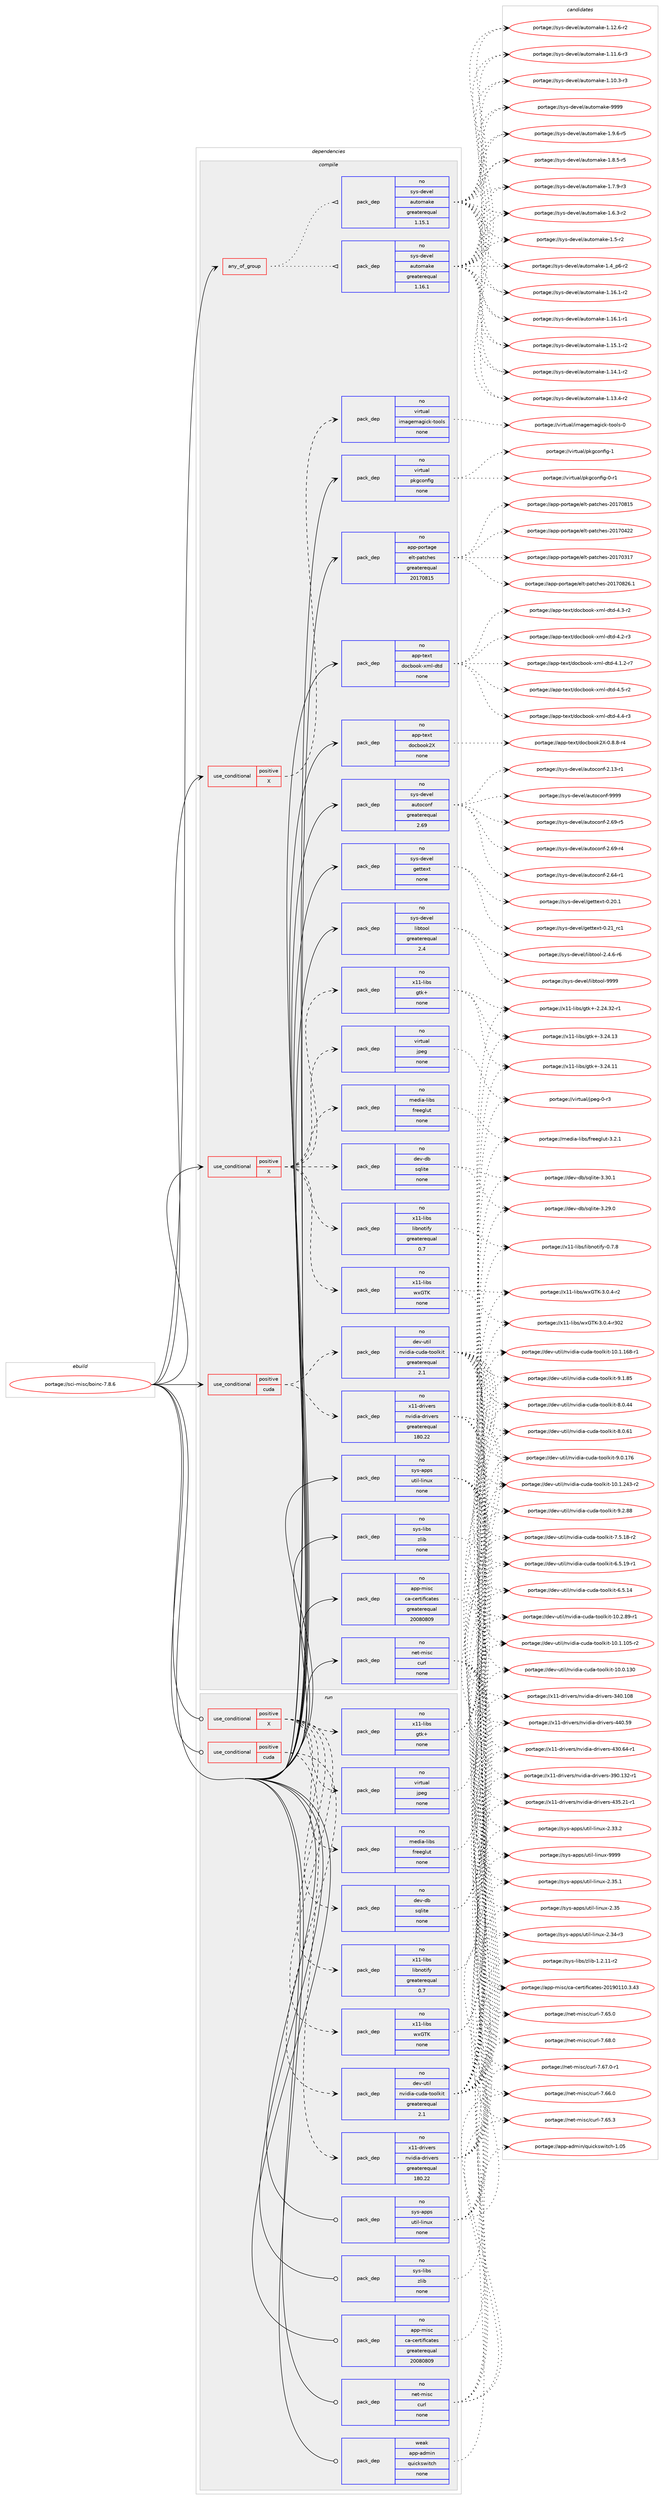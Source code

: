 digraph prolog {

# *************
# Graph options
# *************

newrank=true;
concentrate=true;
compound=true;
graph [rankdir=LR,fontname=Helvetica,fontsize=10,ranksep=1.5];#, ranksep=2.5, nodesep=0.2];
edge  [arrowhead=vee];
node  [fontname=Helvetica,fontsize=10];

# **********
# The ebuild
# **********

subgraph cluster_leftcol {
color=gray;
rank=same;
label=<<i>ebuild</i>>;
id [label="portage://sci-misc/boinc-7.8.6", color=red, width=4, href="../sci-misc/boinc-7.8.6.svg"];
}

# ****************
# The dependencies
# ****************

subgraph cluster_midcol {
color=gray;
label=<<i>dependencies</i>>;
subgraph cluster_compile {
fillcolor="#eeeeee";
style=filled;
label=<<i>compile</i>>;
subgraph any1356 {
dependency84215 [label=<<TABLE BORDER="0" CELLBORDER="1" CELLSPACING="0" CELLPADDING="4"><TR><TD CELLPADDING="10">any_of_group</TD></TR></TABLE>>, shape=none, color=red];subgraph pack66216 {
dependency84216 [label=<<TABLE BORDER="0" CELLBORDER="1" CELLSPACING="0" CELLPADDING="4" WIDTH="220"><TR><TD ROWSPAN="6" CELLPADDING="30">pack_dep</TD></TR><TR><TD WIDTH="110">no</TD></TR><TR><TD>sys-devel</TD></TR><TR><TD>automake</TD></TR><TR><TD>greaterequal</TD></TR><TR><TD>1.16.1</TD></TR></TABLE>>, shape=none, color=blue];
}
dependency84215:e -> dependency84216:w [weight=20,style="dotted",arrowhead="oinv"];
subgraph pack66217 {
dependency84217 [label=<<TABLE BORDER="0" CELLBORDER="1" CELLSPACING="0" CELLPADDING="4" WIDTH="220"><TR><TD ROWSPAN="6" CELLPADDING="30">pack_dep</TD></TR><TR><TD WIDTH="110">no</TD></TR><TR><TD>sys-devel</TD></TR><TR><TD>automake</TD></TR><TR><TD>greaterequal</TD></TR><TR><TD>1.15.1</TD></TR></TABLE>>, shape=none, color=blue];
}
dependency84215:e -> dependency84217:w [weight=20,style="dotted",arrowhead="oinv"];
}
id:e -> dependency84215:w [weight=20,style="solid",arrowhead="vee"];
subgraph cond16559 {
dependency84218 [label=<<TABLE BORDER="0" CELLBORDER="1" CELLSPACING="0" CELLPADDING="4"><TR><TD ROWSPAN="3" CELLPADDING="10">use_conditional</TD></TR><TR><TD>positive</TD></TR><TR><TD>X</TD></TR></TABLE>>, shape=none, color=red];
subgraph pack66218 {
dependency84219 [label=<<TABLE BORDER="0" CELLBORDER="1" CELLSPACING="0" CELLPADDING="4" WIDTH="220"><TR><TD ROWSPAN="6" CELLPADDING="30">pack_dep</TD></TR><TR><TD WIDTH="110">no</TD></TR><TR><TD>virtual</TD></TR><TR><TD>imagemagick-tools</TD></TR><TR><TD>none</TD></TR><TR><TD></TD></TR></TABLE>>, shape=none, color=blue];
}
dependency84218:e -> dependency84219:w [weight=20,style="dashed",arrowhead="vee"];
}
id:e -> dependency84218:w [weight=20,style="solid",arrowhead="vee"];
subgraph cond16560 {
dependency84220 [label=<<TABLE BORDER="0" CELLBORDER="1" CELLSPACING="0" CELLPADDING="4"><TR><TD ROWSPAN="3" CELLPADDING="10">use_conditional</TD></TR><TR><TD>positive</TD></TR><TR><TD>X</TD></TR></TABLE>>, shape=none, color=red];
subgraph pack66219 {
dependency84221 [label=<<TABLE BORDER="0" CELLBORDER="1" CELLSPACING="0" CELLPADDING="4" WIDTH="220"><TR><TD ROWSPAN="6" CELLPADDING="30">pack_dep</TD></TR><TR><TD WIDTH="110">no</TD></TR><TR><TD>x11-libs</TD></TR><TR><TD>libnotify</TD></TR><TR><TD>greaterequal</TD></TR><TR><TD>0.7</TD></TR></TABLE>>, shape=none, color=blue];
}
dependency84220:e -> dependency84221:w [weight=20,style="dashed",arrowhead="vee"];
subgraph pack66220 {
dependency84222 [label=<<TABLE BORDER="0" CELLBORDER="1" CELLSPACING="0" CELLPADDING="4" WIDTH="220"><TR><TD ROWSPAN="6" CELLPADDING="30">pack_dep</TD></TR><TR><TD WIDTH="110">no</TD></TR><TR><TD>dev-db</TD></TR><TR><TD>sqlite</TD></TR><TR><TD>none</TD></TR><TR><TD></TD></TR></TABLE>>, shape=none, color=blue];
}
dependency84220:e -> dependency84222:w [weight=20,style="dashed",arrowhead="vee"];
subgraph pack66221 {
dependency84223 [label=<<TABLE BORDER="0" CELLBORDER="1" CELLSPACING="0" CELLPADDING="4" WIDTH="220"><TR><TD ROWSPAN="6" CELLPADDING="30">pack_dep</TD></TR><TR><TD WIDTH="110">no</TD></TR><TR><TD>media-libs</TD></TR><TR><TD>freeglut</TD></TR><TR><TD>none</TD></TR><TR><TD></TD></TR></TABLE>>, shape=none, color=blue];
}
dependency84220:e -> dependency84223:w [weight=20,style="dashed",arrowhead="vee"];
subgraph pack66222 {
dependency84224 [label=<<TABLE BORDER="0" CELLBORDER="1" CELLSPACING="0" CELLPADDING="4" WIDTH="220"><TR><TD ROWSPAN="6" CELLPADDING="30">pack_dep</TD></TR><TR><TD WIDTH="110">no</TD></TR><TR><TD>virtual</TD></TR><TR><TD>jpeg</TD></TR><TR><TD>none</TD></TR><TR><TD></TD></TR></TABLE>>, shape=none, color=blue];
}
dependency84220:e -> dependency84224:w [weight=20,style="dashed",arrowhead="vee"];
subgraph pack66223 {
dependency84225 [label=<<TABLE BORDER="0" CELLBORDER="1" CELLSPACING="0" CELLPADDING="4" WIDTH="220"><TR><TD ROWSPAN="6" CELLPADDING="30">pack_dep</TD></TR><TR><TD WIDTH="110">no</TD></TR><TR><TD>x11-libs</TD></TR><TR><TD>gtk+</TD></TR><TR><TD>none</TD></TR><TR><TD></TD></TR></TABLE>>, shape=none, color=blue];
}
dependency84220:e -> dependency84225:w [weight=20,style="dashed",arrowhead="vee"];
subgraph pack66224 {
dependency84226 [label=<<TABLE BORDER="0" CELLBORDER="1" CELLSPACING="0" CELLPADDING="4" WIDTH="220"><TR><TD ROWSPAN="6" CELLPADDING="30">pack_dep</TD></TR><TR><TD WIDTH="110">no</TD></TR><TR><TD>x11-libs</TD></TR><TR><TD>wxGTK</TD></TR><TR><TD>none</TD></TR><TR><TD></TD></TR></TABLE>>, shape=none, color=blue];
}
dependency84220:e -> dependency84226:w [weight=20,style="dashed",arrowhead="vee"];
}
id:e -> dependency84220:w [weight=20,style="solid",arrowhead="vee"];
subgraph cond16561 {
dependency84227 [label=<<TABLE BORDER="0" CELLBORDER="1" CELLSPACING="0" CELLPADDING="4"><TR><TD ROWSPAN="3" CELLPADDING="10">use_conditional</TD></TR><TR><TD>positive</TD></TR><TR><TD>cuda</TD></TR></TABLE>>, shape=none, color=red];
subgraph pack66225 {
dependency84228 [label=<<TABLE BORDER="0" CELLBORDER="1" CELLSPACING="0" CELLPADDING="4" WIDTH="220"><TR><TD ROWSPAN="6" CELLPADDING="30">pack_dep</TD></TR><TR><TD WIDTH="110">no</TD></TR><TR><TD>dev-util</TD></TR><TR><TD>nvidia-cuda-toolkit</TD></TR><TR><TD>greaterequal</TD></TR><TR><TD>2.1</TD></TR></TABLE>>, shape=none, color=blue];
}
dependency84227:e -> dependency84228:w [weight=20,style="dashed",arrowhead="vee"];
subgraph pack66226 {
dependency84229 [label=<<TABLE BORDER="0" CELLBORDER="1" CELLSPACING="0" CELLPADDING="4" WIDTH="220"><TR><TD ROWSPAN="6" CELLPADDING="30">pack_dep</TD></TR><TR><TD WIDTH="110">no</TD></TR><TR><TD>x11-drivers</TD></TR><TR><TD>nvidia-drivers</TD></TR><TR><TD>greaterequal</TD></TR><TR><TD>180.22</TD></TR></TABLE>>, shape=none, color=blue];
}
dependency84227:e -> dependency84229:w [weight=20,style="dashed",arrowhead="vee"];
}
id:e -> dependency84227:w [weight=20,style="solid",arrowhead="vee"];
subgraph pack66227 {
dependency84230 [label=<<TABLE BORDER="0" CELLBORDER="1" CELLSPACING="0" CELLPADDING="4" WIDTH="220"><TR><TD ROWSPAN="6" CELLPADDING="30">pack_dep</TD></TR><TR><TD WIDTH="110">no</TD></TR><TR><TD>app-misc</TD></TR><TR><TD>ca-certificates</TD></TR><TR><TD>greaterequal</TD></TR><TR><TD>20080809</TD></TR></TABLE>>, shape=none, color=blue];
}
id:e -> dependency84230:w [weight=20,style="solid",arrowhead="vee"];
subgraph pack66228 {
dependency84231 [label=<<TABLE BORDER="0" CELLBORDER="1" CELLSPACING="0" CELLPADDING="4" WIDTH="220"><TR><TD ROWSPAN="6" CELLPADDING="30">pack_dep</TD></TR><TR><TD WIDTH="110">no</TD></TR><TR><TD>app-portage</TD></TR><TR><TD>elt-patches</TD></TR><TR><TD>greaterequal</TD></TR><TR><TD>20170815</TD></TR></TABLE>>, shape=none, color=blue];
}
id:e -> dependency84231:w [weight=20,style="solid",arrowhead="vee"];
subgraph pack66229 {
dependency84232 [label=<<TABLE BORDER="0" CELLBORDER="1" CELLSPACING="0" CELLPADDING="4" WIDTH="220"><TR><TD ROWSPAN="6" CELLPADDING="30">pack_dep</TD></TR><TR><TD WIDTH="110">no</TD></TR><TR><TD>app-text</TD></TR><TR><TD>docbook-xml-dtd</TD></TR><TR><TD>none</TD></TR><TR><TD></TD></TR></TABLE>>, shape=none, color=blue];
}
id:e -> dependency84232:w [weight=20,style="solid",arrowhead="vee"];
subgraph pack66230 {
dependency84233 [label=<<TABLE BORDER="0" CELLBORDER="1" CELLSPACING="0" CELLPADDING="4" WIDTH="220"><TR><TD ROWSPAN="6" CELLPADDING="30">pack_dep</TD></TR><TR><TD WIDTH="110">no</TD></TR><TR><TD>app-text</TD></TR><TR><TD>docbook2X</TD></TR><TR><TD>none</TD></TR><TR><TD></TD></TR></TABLE>>, shape=none, color=blue];
}
id:e -> dependency84233:w [weight=20,style="solid",arrowhead="vee"];
subgraph pack66231 {
dependency84234 [label=<<TABLE BORDER="0" CELLBORDER="1" CELLSPACING="0" CELLPADDING="4" WIDTH="220"><TR><TD ROWSPAN="6" CELLPADDING="30">pack_dep</TD></TR><TR><TD WIDTH="110">no</TD></TR><TR><TD>net-misc</TD></TR><TR><TD>curl</TD></TR><TR><TD>none</TD></TR><TR><TD></TD></TR></TABLE>>, shape=none, color=blue];
}
id:e -> dependency84234:w [weight=20,style="solid",arrowhead="vee"];
subgraph pack66232 {
dependency84235 [label=<<TABLE BORDER="0" CELLBORDER="1" CELLSPACING="0" CELLPADDING="4" WIDTH="220"><TR><TD ROWSPAN="6" CELLPADDING="30">pack_dep</TD></TR><TR><TD WIDTH="110">no</TD></TR><TR><TD>sys-apps</TD></TR><TR><TD>util-linux</TD></TR><TR><TD>none</TD></TR><TR><TD></TD></TR></TABLE>>, shape=none, color=blue];
}
id:e -> dependency84235:w [weight=20,style="solid",arrowhead="vee"];
subgraph pack66233 {
dependency84236 [label=<<TABLE BORDER="0" CELLBORDER="1" CELLSPACING="0" CELLPADDING="4" WIDTH="220"><TR><TD ROWSPAN="6" CELLPADDING="30">pack_dep</TD></TR><TR><TD WIDTH="110">no</TD></TR><TR><TD>sys-devel</TD></TR><TR><TD>autoconf</TD></TR><TR><TD>greaterequal</TD></TR><TR><TD>2.69</TD></TR></TABLE>>, shape=none, color=blue];
}
id:e -> dependency84236:w [weight=20,style="solid",arrowhead="vee"];
subgraph pack66234 {
dependency84237 [label=<<TABLE BORDER="0" CELLBORDER="1" CELLSPACING="0" CELLPADDING="4" WIDTH="220"><TR><TD ROWSPAN="6" CELLPADDING="30">pack_dep</TD></TR><TR><TD WIDTH="110">no</TD></TR><TR><TD>sys-devel</TD></TR><TR><TD>gettext</TD></TR><TR><TD>none</TD></TR><TR><TD></TD></TR></TABLE>>, shape=none, color=blue];
}
id:e -> dependency84237:w [weight=20,style="solid",arrowhead="vee"];
subgraph pack66235 {
dependency84238 [label=<<TABLE BORDER="0" CELLBORDER="1" CELLSPACING="0" CELLPADDING="4" WIDTH="220"><TR><TD ROWSPAN="6" CELLPADDING="30">pack_dep</TD></TR><TR><TD WIDTH="110">no</TD></TR><TR><TD>sys-devel</TD></TR><TR><TD>libtool</TD></TR><TR><TD>greaterequal</TD></TR><TR><TD>2.4</TD></TR></TABLE>>, shape=none, color=blue];
}
id:e -> dependency84238:w [weight=20,style="solid",arrowhead="vee"];
subgraph pack66236 {
dependency84239 [label=<<TABLE BORDER="0" CELLBORDER="1" CELLSPACING="0" CELLPADDING="4" WIDTH="220"><TR><TD ROWSPAN="6" CELLPADDING="30">pack_dep</TD></TR><TR><TD WIDTH="110">no</TD></TR><TR><TD>sys-libs</TD></TR><TR><TD>zlib</TD></TR><TR><TD>none</TD></TR><TR><TD></TD></TR></TABLE>>, shape=none, color=blue];
}
id:e -> dependency84239:w [weight=20,style="solid",arrowhead="vee"];
subgraph pack66237 {
dependency84240 [label=<<TABLE BORDER="0" CELLBORDER="1" CELLSPACING="0" CELLPADDING="4" WIDTH="220"><TR><TD ROWSPAN="6" CELLPADDING="30">pack_dep</TD></TR><TR><TD WIDTH="110">no</TD></TR><TR><TD>virtual</TD></TR><TR><TD>pkgconfig</TD></TR><TR><TD>none</TD></TR><TR><TD></TD></TR></TABLE>>, shape=none, color=blue];
}
id:e -> dependency84240:w [weight=20,style="solid",arrowhead="vee"];
}
subgraph cluster_compileandrun {
fillcolor="#eeeeee";
style=filled;
label=<<i>compile and run</i>>;
}
subgraph cluster_run {
fillcolor="#eeeeee";
style=filled;
label=<<i>run</i>>;
subgraph cond16562 {
dependency84241 [label=<<TABLE BORDER="0" CELLBORDER="1" CELLSPACING="0" CELLPADDING="4"><TR><TD ROWSPAN="3" CELLPADDING="10">use_conditional</TD></TR><TR><TD>positive</TD></TR><TR><TD>X</TD></TR></TABLE>>, shape=none, color=red];
subgraph pack66238 {
dependency84242 [label=<<TABLE BORDER="0" CELLBORDER="1" CELLSPACING="0" CELLPADDING="4" WIDTH="220"><TR><TD ROWSPAN="6" CELLPADDING="30">pack_dep</TD></TR><TR><TD WIDTH="110">no</TD></TR><TR><TD>x11-libs</TD></TR><TR><TD>libnotify</TD></TR><TR><TD>greaterequal</TD></TR><TR><TD>0.7</TD></TR></TABLE>>, shape=none, color=blue];
}
dependency84241:e -> dependency84242:w [weight=20,style="dashed",arrowhead="vee"];
subgraph pack66239 {
dependency84243 [label=<<TABLE BORDER="0" CELLBORDER="1" CELLSPACING="0" CELLPADDING="4" WIDTH="220"><TR><TD ROWSPAN="6" CELLPADDING="30">pack_dep</TD></TR><TR><TD WIDTH="110">no</TD></TR><TR><TD>dev-db</TD></TR><TR><TD>sqlite</TD></TR><TR><TD>none</TD></TR><TR><TD></TD></TR></TABLE>>, shape=none, color=blue];
}
dependency84241:e -> dependency84243:w [weight=20,style="dashed",arrowhead="vee"];
subgraph pack66240 {
dependency84244 [label=<<TABLE BORDER="0" CELLBORDER="1" CELLSPACING="0" CELLPADDING="4" WIDTH="220"><TR><TD ROWSPAN="6" CELLPADDING="30">pack_dep</TD></TR><TR><TD WIDTH="110">no</TD></TR><TR><TD>media-libs</TD></TR><TR><TD>freeglut</TD></TR><TR><TD>none</TD></TR><TR><TD></TD></TR></TABLE>>, shape=none, color=blue];
}
dependency84241:e -> dependency84244:w [weight=20,style="dashed",arrowhead="vee"];
subgraph pack66241 {
dependency84245 [label=<<TABLE BORDER="0" CELLBORDER="1" CELLSPACING="0" CELLPADDING="4" WIDTH="220"><TR><TD ROWSPAN="6" CELLPADDING="30">pack_dep</TD></TR><TR><TD WIDTH="110">no</TD></TR><TR><TD>virtual</TD></TR><TR><TD>jpeg</TD></TR><TR><TD>none</TD></TR><TR><TD></TD></TR></TABLE>>, shape=none, color=blue];
}
dependency84241:e -> dependency84245:w [weight=20,style="dashed",arrowhead="vee"];
subgraph pack66242 {
dependency84246 [label=<<TABLE BORDER="0" CELLBORDER="1" CELLSPACING="0" CELLPADDING="4" WIDTH="220"><TR><TD ROWSPAN="6" CELLPADDING="30">pack_dep</TD></TR><TR><TD WIDTH="110">no</TD></TR><TR><TD>x11-libs</TD></TR><TR><TD>gtk+</TD></TR><TR><TD>none</TD></TR><TR><TD></TD></TR></TABLE>>, shape=none, color=blue];
}
dependency84241:e -> dependency84246:w [weight=20,style="dashed",arrowhead="vee"];
subgraph pack66243 {
dependency84247 [label=<<TABLE BORDER="0" CELLBORDER="1" CELLSPACING="0" CELLPADDING="4" WIDTH="220"><TR><TD ROWSPAN="6" CELLPADDING="30">pack_dep</TD></TR><TR><TD WIDTH="110">no</TD></TR><TR><TD>x11-libs</TD></TR><TR><TD>wxGTK</TD></TR><TR><TD>none</TD></TR><TR><TD></TD></TR></TABLE>>, shape=none, color=blue];
}
dependency84241:e -> dependency84247:w [weight=20,style="dashed",arrowhead="vee"];
}
id:e -> dependency84241:w [weight=20,style="solid",arrowhead="odot"];
subgraph cond16563 {
dependency84248 [label=<<TABLE BORDER="0" CELLBORDER="1" CELLSPACING="0" CELLPADDING="4"><TR><TD ROWSPAN="3" CELLPADDING="10">use_conditional</TD></TR><TR><TD>positive</TD></TR><TR><TD>cuda</TD></TR></TABLE>>, shape=none, color=red];
subgraph pack66244 {
dependency84249 [label=<<TABLE BORDER="0" CELLBORDER="1" CELLSPACING="0" CELLPADDING="4" WIDTH="220"><TR><TD ROWSPAN="6" CELLPADDING="30">pack_dep</TD></TR><TR><TD WIDTH="110">no</TD></TR><TR><TD>dev-util</TD></TR><TR><TD>nvidia-cuda-toolkit</TD></TR><TR><TD>greaterequal</TD></TR><TR><TD>2.1</TD></TR></TABLE>>, shape=none, color=blue];
}
dependency84248:e -> dependency84249:w [weight=20,style="dashed",arrowhead="vee"];
subgraph pack66245 {
dependency84250 [label=<<TABLE BORDER="0" CELLBORDER="1" CELLSPACING="0" CELLPADDING="4" WIDTH="220"><TR><TD ROWSPAN="6" CELLPADDING="30">pack_dep</TD></TR><TR><TD WIDTH="110">no</TD></TR><TR><TD>x11-drivers</TD></TR><TR><TD>nvidia-drivers</TD></TR><TR><TD>greaterequal</TD></TR><TR><TD>180.22</TD></TR></TABLE>>, shape=none, color=blue];
}
dependency84248:e -> dependency84250:w [weight=20,style="dashed",arrowhead="vee"];
}
id:e -> dependency84248:w [weight=20,style="solid",arrowhead="odot"];
subgraph pack66246 {
dependency84251 [label=<<TABLE BORDER="0" CELLBORDER="1" CELLSPACING="0" CELLPADDING="4" WIDTH="220"><TR><TD ROWSPAN="6" CELLPADDING="30">pack_dep</TD></TR><TR><TD WIDTH="110">no</TD></TR><TR><TD>app-misc</TD></TR><TR><TD>ca-certificates</TD></TR><TR><TD>greaterequal</TD></TR><TR><TD>20080809</TD></TR></TABLE>>, shape=none, color=blue];
}
id:e -> dependency84251:w [weight=20,style="solid",arrowhead="odot"];
subgraph pack66247 {
dependency84252 [label=<<TABLE BORDER="0" CELLBORDER="1" CELLSPACING="0" CELLPADDING="4" WIDTH="220"><TR><TD ROWSPAN="6" CELLPADDING="30">pack_dep</TD></TR><TR><TD WIDTH="110">no</TD></TR><TR><TD>net-misc</TD></TR><TR><TD>curl</TD></TR><TR><TD>none</TD></TR><TR><TD></TD></TR></TABLE>>, shape=none, color=blue];
}
id:e -> dependency84252:w [weight=20,style="solid",arrowhead="odot"];
subgraph pack66248 {
dependency84253 [label=<<TABLE BORDER="0" CELLBORDER="1" CELLSPACING="0" CELLPADDING="4" WIDTH="220"><TR><TD ROWSPAN="6" CELLPADDING="30">pack_dep</TD></TR><TR><TD WIDTH="110">no</TD></TR><TR><TD>sys-apps</TD></TR><TR><TD>util-linux</TD></TR><TR><TD>none</TD></TR><TR><TD></TD></TR></TABLE>>, shape=none, color=blue];
}
id:e -> dependency84253:w [weight=20,style="solid",arrowhead="odot"];
subgraph pack66249 {
dependency84254 [label=<<TABLE BORDER="0" CELLBORDER="1" CELLSPACING="0" CELLPADDING="4" WIDTH="220"><TR><TD ROWSPAN="6" CELLPADDING="30">pack_dep</TD></TR><TR><TD WIDTH="110">no</TD></TR><TR><TD>sys-libs</TD></TR><TR><TD>zlib</TD></TR><TR><TD>none</TD></TR><TR><TD></TD></TR></TABLE>>, shape=none, color=blue];
}
id:e -> dependency84254:w [weight=20,style="solid",arrowhead="odot"];
subgraph pack66250 {
dependency84255 [label=<<TABLE BORDER="0" CELLBORDER="1" CELLSPACING="0" CELLPADDING="4" WIDTH="220"><TR><TD ROWSPAN="6" CELLPADDING="30">pack_dep</TD></TR><TR><TD WIDTH="110">weak</TD></TR><TR><TD>app-admin</TD></TR><TR><TD>quickswitch</TD></TR><TR><TD>none</TD></TR><TR><TD></TD></TR></TABLE>>, shape=none, color=blue];
}
id:e -> dependency84255:w [weight=20,style="solid",arrowhead="odot"];
}
}

# **************
# The candidates
# **************

subgraph cluster_choices {
rank=same;
color=gray;
label=<<i>candidates</i>>;

subgraph choice66216 {
color=black;
nodesep=1;
choice115121115451001011181011084797117116111109971071014557575757 [label="portage://sys-devel/automake-9999", color=red, width=4,href="../sys-devel/automake-9999.svg"];
choice115121115451001011181011084797117116111109971071014549465746544511453 [label="portage://sys-devel/automake-1.9.6-r5", color=red, width=4,href="../sys-devel/automake-1.9.6-r5.svg"];
choice115121115451001011181011084797117116111109971071014549465646534511453 [label="portage://sys-devel/automake-1.8.5-r5", color=red, width=4,href="../sys-devel/automake-1.8.5-r5.svg"];
choice115121115451001011181011084797117116111109971071014549465546574511451 [label="portage://sys-devel/automake-1.7.9-r3", color=red, width=4,href="../sys-devel/automake-1.7.9-r3.svg"];
choice115121115451001011181011084797117116111109971071014549465446514511450 [label="portage://sys-devel/automake-1.6.3-r2", color=red, width=4,href="../sys-devel/automake-1.6.3-r2.svg"];
choice11512111545100101118101108479711711611110997107101454946534511450 [label="portage://sys-devel/automake-1.5-r2", color=red, width=4,href="../sys-devel/automake-1.5-r2.svg"];
choice115121115451001011181011084797117116111109971071014549465295112544511450 [label="portage://sys-devel/automake-1.4_p6-r2", color=red, width=4,href="../sys-devel/automake-1.4_p6-r2.svg"];
choice11512111545100101118101108479711711611110997107101454946495446494511450 [label="portage://sys-devel/automake-1.16.1-r2", color=red, width=4,href="../sys-devel/automake-1.16.1-r2.svg"];
choice11512111545100101118101108479711711611110997107101454946495446494511449 [label="portage://sys-devel/automake-1.16.1-r1", color=red, width=4,href="../sys-devel/automake-1.16.1-r1.svg"];
choice11512111545100101118101108479711711611110997107101454946495346494511450 [label="portage://sys-devel/automake-1.15.1-r2", color=red, width=4,href="../sys-devel/automake-1.15.1-r2.svg"];
choice11512111545100101118101108479711711611110997107101454946495246494511450 [label="portage://sys-devel/automake-1.14.1-r2", color=red, width=4,href="../sys-devel/automake-1.14.1-r2.svg"];
choice11512111545100101118101108479711711611110997107101454946495146524511450 [label="portage://sys-devel/automake-1.13.4-r2", color=red, width=4,href="../sys-devel/automake-1.13.4-r2.svg"];
choice11512111545100101118101108479711711611110997107101454946495046544511450 [label="portage://sys-devel/automake-1.12.6-r2", color=red, width=4,href="../sys-devel/automake-1.12.6-r2.svg"];
choice11512111545100101118101108479711711611110997107101454946494946544511451 [label="portage://sys-devel/automake-1.11.6-r3", color=red, width=4,href="../sys-devel/automake-1.11.6-r3.svg"];
choice11512111545100101118101108479711711611110997107101454946494846514511451 [label="portage://sys-devel/automake-1.10.3-r3", color=red, width=4,href="../sys-devel/automake-1.10.3-r3.svg"];
dependency84216:e -> choice115121115451001011181011084797117116111109971071014557575757:w [style=dotted,weight="100"];
dependency84216:e -> choice115121115451001011181011084797117116111109971071014549465746544511453:w [style=dotted,weight="100"];
dependency84216:e -> choice115121115451001011181011084797117116111109971071014549465646534511453:w [style=dotted,weight="100"];
dependency84216:e -> choice115121115451001011181011084797117116111109971071014549465546574511451:w [style=dotted,weight="100"];
dependency84216:e -> choice115121115451001011181011084797117116111109971071014549465446514511450:w [style=dotted,weight="100"];
dependency84216:e -> choice11512111545100101118101108479711711611110997107101454946534511450:w [style=dotted,weight="100"];
dependency84216:e -> choice115121115451001011181011084797117116111109971071014549465295112544511450:w [style=dotted,weight="100"];
dependency84216:e -> choice11512111545100101118101108479711711611110997107101454946495446494511450:w [style=dotted,weight="100"];
dependency84216:e -> choice11512111545100101118101108479711711611110997107101454946495446494511449:w [style=dotted,weight="100"];
dependency84216:e -> choice11512111545100101118101108479711711611110997107101454946495346494511450:w [style=dotted,weight="100"];
dependency84216:e -> choice11512111545100101118101108479711711611110997107101454946495246494511450:w [style=dotted,weight="100"];
dependency84216:e -> choice11512111545100101118101108479711711611110997107101454946495146524511450:w [style=dotted,weight="100"];
dependency84216:e -> choice11512111545100101118101108479711711611110997107101454946495046544511450:w [style=dotted,weight="100"];
dependency84216:e -> choice11512111545100101118101108479711711611110997107101454946494946544511451:w [style=dotted,weight="100"];
dependency84216:e -> choice11512111545100101118101108479711711611110997107101454946494846514511451:w [style=dotted,weight="100"];
}
subgraph choice66217 {
color=black;
nodesep=1;
choice115121115451001011181011084797117116111109971071014557575757 [label="portage://sys-devel/automake-9999", color=red, width=4,href="../sys-devel/automake-9999.svg"];
choice115121115451001011181011084797117116111109971071014549465746544511453 [label="portage://sys-devel/automake-1.9.6-r5", color=red, width=4,href="../sys-devel/automake-1.9.6-r5.svg"];
choice115121115451001011181011084797117116111109971071014549465646534511453 [label="portage://sys-devel/automake-1.8.5-r5", color=red, width=4,href="../sys-devel/automake-1.8.5-r5.svg"];
choice115121115451001011181011084797117116111109971071014549465546574511451 [label="portage://sys-devel/automake-1.7.9-r3", color=red, width=4,href="../sys-devel/automake-1.7.9-r3.svg"];
choice115121115451001011181011084797117116111109971071014549465446514511450 [label="portage://sys-devel/automake-1.6.3-r2", color=red, width=4,href="../sys-devel/automake-1.6.3-r2.svg"];
choice11512111545100101118101108479711711611110997107101454946534511450 [label="portage://sys-devel/automake-1.5-r2", color=red, width=4,href="../sys-devel/automake-1.5-r2.svg"];
choice115121115451001011181011084797117116111109971071014549465295112544511450 [label="portage://sys-devel/automake-1.4_p6-r2", color=red, width=4,href="../sys-devel/automake-1.4_p6-r2.svg"];
choice11512111545100101118101108479711711611110997107101454946495446494511450 [label="portage://sys-devel/automake-1.16.1-r2", color=red, width=4,href="../sys-devel/automake-1.16.1-r2.svg"];
choice11512111545100101118101108479711711611110997107101454946495446494511449 [label="portage://sys-devel/automake-1.16.1-r1", color=red, width=4,href="../sys-devel/automake-1.16.1-r1.svg"];
choice11512111545100101118101108479711711611110997107101454946495346494511450 [label="portage://sys-devel/automake-1.15.1-r2", color=red, width=4,href="../sys-devel/automake-1.15.1-r2.svg"];
choice11512111545100101118101108479711711611110997107101454946495246494511450 [label="portage://sys-devel/automake-1.14.1-r2", color=red, width=4,href="../sys-devel/automake-1.14.1-r2.svg"];
choice11512111545100101118101108479711711611110997107101454946495146524511450 [label="portage://sys-devel/automake-1.13.4-r2", color=red, width=4,href="../sys-devel/automake-1.13.4-r2.svg"];
choice11512111545100101118101108479711711611110997107101454946495046544511450 [label="portage://sys-devel/automake-1.12.6-r2", color=red, width=4,href="../sys-devel/automake-1.12.6-r2.svg"];
choice11512111545100101118101108479711711611110997107101454946494946544511451 [label="portage://sys-devel/automake-1.11.6-r3", color=red, width=4,href="../sys-devel/automake-1.11.6-r3.svg"];
choice11512111545100101118101108479711711611110997107101454946494846514511451 [label="portage://sys-devel/automake-1.10.3-r3", color=red, width=4,href="../sys-devel/automake-1.10.3-r3.svg"];
dependency84217:e -> choice115121115451001011181011084797117116111109971071014557575757:w [style=dotted,weight="100"];
dependency84217:e -> choice115121115451001011181011084797117116111109971071014549465746544511453:w [style=dotted,weight="100"];
dependency84217:e -> choice115121115451001011181011084797117116111109971071014549465646534511453:w [style=dotted,weight="100"];
dependency84217:e -> choice115121115451001011181011084797117116111109971071014549465546574511451:w [style=dotted,weight="100"];
dependency84217:e -> choice115121115451001011181011084797117116111109971071014549465446514511450:w [style=dotted,weight="100"];
dependency84217:e -> choice11512111545100101118101108479711711611110997107101454946534511450:w [style=dotted,weight="100"];
dependency84217:e -> choice115121115451001011181011084797117116111109971071014549465295112544511450:w [style=dotted,weight="100"];
dependency84217:e -> choice11512111545100101118101108479711711611110997107101454946495446494511450:w [style=dotted,weight="100"];
dependency84217:e -> choice11512111545100101118101108479711711611110997107101454946495446494511449:w [style=dotted,weight="100"];
dependency84217:e -> choice11512111545100101118101108479711711611110997107101454946495346494511450:w [style=dotted,weight="100"];
dependency84217:e -> choice11512111545100101118101108479711711611110997107101454946495246494511450:w [style=dotted,weight="100"];
dependency84217:e -> choice11512111545100101118101108479711711611110997107101454946495146524511450:w [style=dotted,weight="100"];
dependency84217:e -> choice11512111545100101118101108479711711611110997107101454946495046544511450:w [style=dotted,weight="100"];
dependency84217:e -> choice11512111545100101118101108479711711611110997107101454946494946544511451:w [style=dotted,weight="100"];
dependency84217:e -> choice11512111545100101118101108479711711611110997107101454946494846514511451:w [style=dotted,weight="100"];
}
subgraph choice66218 {
color=black;
nodesep=1;
choice1181051141161179710847105109971031011099710310599107451161111111081154548 [label="portage://virtual/imagemagick-tools-0", color=red, width=4,href="../virtual/imagemagick-tools-0.svg"];
dependency84219:e -> choice1181051141161179710847105109971031011099710310599107451161111111081154548:w [style=dotted,weight="100"];
}
subgraph choice66219 {
color=black;
nodesep=1;
choice120494945108105981154710810598110111116105102121454846554656 [label="portage://x11-libs/libnotify-0.7.8", color=red, width=4,href="../x11-libs/libnotify-0.7.8.svg"];
dependency84221:e -> choice120494945108105981154710810598110111116105102121454846554656:w [style=dotted,weight="100"];
}
subgraph choice66220 {
color=black;
nodesep=1;
choice10010111845100984711511310810511610145514651484649 [label="portage://dev-db/sqlite-3.30.1", color=red, width=4,href="../dev-db/sqlite-3.30.1.svg"];
choice10010111845100984711511310810511610145514650574648 [label="portage://dev-db/sqlite-3.29.0", color=red, width=4,href="../dev-db/sqlite-3.29.0.svg"];
dependency84222:e -> choice10010111845100984711511310810511610145514651484649:w [style=dotted,weight="100"];
dependency84222:e -> choice10010111845100984711511310810511610145514650574648:w [style=dotted,weight="100"];
}
subgraph choice66221 {
color=black;
nodesep=1;
choice10910110010597451081059811547102114101101103108117116455146504649 [label="portage://media-libs/freeglut-3.2.1", color=red, width=4,href="../media-libs/freeglut-3.2.1.svg"];
dependency84223:e -> choice10910110010597451081059811547102114101101103108117116455146504649:w [style=dotted,weight="100"];
}
subgraph choice66222 {
color=black;
nodesep=1;
choice118105114116117971084710611210110345484511451 [label="portage://virtual/jpeg-0-r3", color=red, width=4,href="../virtual/jpeg-0-r3.svg"];
dependency84224:e -> choice118105114116117971084710611210110345484511451:w [style=dotted,weight="100"];
}
subgraph choice66223 {
color=black;
nodesep=1;
choice1204949451081059811547103116107434551465052464951 [label="portage://x11-libs/gtk+-3.24.13", color=red, width=4,href="../x11-libs/gtk+-3.24.13.svg"];
choice1204949451081059811547103116107434551465052464949 [label="portage://x11-libs/gtk+-3.24.11", color=red, width=4,href="../x11-libs/gtk+-3.24.11.svg"];
choice12049494510810598115471031161074345504650524651504511449 [label="portage://x11-libs/gtk+-2.24.32-r1", color=red, width=4,href="../x11-libs/gtk+-2.24.32-r1.svg"];
dependency84225:e -> choice1204949451081059811547103116107434551465052464951:w [style=dotted,weight="100"];
dependency84225:e -> choice1204949451081059811547103116107434551465052464949:w [style=dotted,weight="100"];
dependency84225:e -> choice12049494510810598115471031161074345504650524651504511449:w [style=dotted,weight="100"];
}
subgraph choice66224 {
color=black;
nodesep=1;
choice120494945108105981154711912071847545514648465245114514850 [label="portage://x11-libs/wxGTK-3.0.4-r302", color=red, width=4,href="../x11-libs/wxGTK-3.0.4-r302.svg"];
choice12049494510810598115471191207184754551464846524511450 [label="portage://x11-libs/wxGTK-3.0.4-r2", color=red, width=4,href="../x11-libs/wxGTK-3.0.4-r2.svg"];
dependency84226:e -> choice120494945108105981154711912071847545514648465245114514850:w [style=dotted,weight="100"];
dependency84226:e -> choice12049494510810598115471191207184754551464846524511450:w [style=dotted,weight="100"];
}
subgraph choice66225 {
color=black;
nodesep=1;
choice1001011184511711610510847110118105100105974599117100974511611111110810710511645574650465656 [label="portage://dev-util/nvidia-cuda-toolkit-9.2.88", color=red, width=4,href="../dev-util/nvidia-cuda-toolkit-9.2.88.svg"];
choice1001011184511711610510847110118105100105974599117100974511611111110810710511645574649465653 [label="portage://dev-util/nvidia-cuda-toolkit-9.1.85", color=red, width=4,href="../dev-util/nvidia-cuda-toolkit-9.1.85.svg"];
choice100101118451171161051084711011810510010597459911710097451161111111081071051164557464846495554 [label="portage://dev-util/nvidia-cuda-toolkit-9.0.176", color=red, width=4,href="../dev-util/nvidia-cuda-toolkit-9.0.176.svg"];
choice1001011184511711610510847110118105100105974599117100974511611111110810710511645564648465449 [label="portage://dev-util/nvidia-cuda-toolkit-8.0.61", color=red, width=4,href="../dev-util/nvidia-cuda-toolkit-8.0.61.svg"];
choice1001011184511711610510847110118105100105974599117100974511611111110810710511645564648465252 [label="portage://dev-util/nvidia-cuda-toolkit-8.0.44", color=red, width=4,href="../dev-util/nvidia-cuda-toolkit-8.0.44.svg"];
choice10010111845117116105108471101181051001059745991171009745116111111108107105116455546534649564511450 [label="portage://dev-util/nvidia-cuda-toolkit-7.5.18-r2", color=red, width=4,href="../dev-util/nvidia-cuda-toolkit-7.5.18-r2.svg"];
choice10010111845117116105108471101181051001059745991171009745116111111108107105116455446534649574511449 [label="portage://dev-util/nvidia-cuda-toolkit-6.5.19-r1", color=red, width=4,href="../dev-util/nvidia-cuda-toolkit-6.5.19-r1.svg"];
choice1001011184511711610510847110118105100105974599117100974511611111110810710511645544653464952 [label="portage://dev-util/nvidia-cuda-toolkit-6.5.14", color=red, width=4,href="../dev-util/nvidia-cuda-toolkit-6.5.14.svg"];
choice1001011184511711610510847110118105100105974599117100974511611111110810710511645494846504656574511449 [label="portage://dev-util/nvidia-cuda-toolkit-10.2.89-r1", color=red, width=4,href="../dev-util/nvidia-cuda-toolkit-10.2.89-r1.svg"];
choice100101118451171161051084711011810510010597459911710097451161111111081071051164549484649465052514511450 [label="portage://dev-util/nvidia-cuda-toolkit-10.1.243-r2", color=red, width=4,href="../dev-util/nvidia-cuda-toolkit-10.1.243-r2.svg"];
choice100101118451171161051084711011810510010597459911710097451161111111081071051164549484649464954564511449 [label="portage://dev-util/nvidia-cuda-toolkit-10.1.168-r1", color=red, width=4,href="../dev-util/nvidia-cuda-toolkit-10.1.168-r1.svg"];
choice100101118451171161051084711011810510010597459911710097451161111111081071051164549484649464948534511450 [label="portage://dev-util/nvidia-cuda-toolkit-10.1.105-r2", color=red, width=4,href="../dev-util/nvidia-cuda-toolkit-10.1.105-r2.svg"];
choice10010111845117116105108471101181051001059745991171009745116111111108107105116454948464846495148 [label="portage://dev-util/nvidia-cuda-toolkit-10.0.130", color=red, width=4,href="../dev-util/nvidia-cuda-toolkit-10.0.130.svg"];
dependency84228:e -> choice1001011184511711610510847110118105100105974599117100974511611111110810710511645574650465656:w [style=dotted,weight="100"];
dependency84228:e -> choice1001011184511711610510847110118105100105974599117100974511611111110810710511645574649465653:w [style=dotted,weight="100"];
dependency84228:e -> choice100101118451171161051084711011810510010597459911710097451161111111081071051164557464846495554:w [style=dotted,weight="100"];
dependency84228:e -> choice1001011184511711610510847110118105100105974599117100974511611111110810710511645564648465449:w [style=dotted,weight="100"];
dependency84228:e -> choice1001011184511711610510847110118105100105974599117100974511611111110810710511645564648465252:w [style=dotted,weight="100"];
dependency84228:e -> choice10010111845117116105108471101181051001059745991171009745116111111108107105116455546534649564511450:w [style=dotted,weight="100"];
dependency84228:e -> choice10010111845117116105108471101181051001059745991171009745116111111108107105116455446534649574511449:w [style=dotted,weight="100"];
dependency84228:e -> choice1001011184511711610510847110118105100105974599117100974511611111110810710511645544653464952:w [style=dotted,weight="100"];
dependency84228:e -> choice1001011184511711610510847110118105100105974599117100974511611111110810710511645494846504656574511449:w [style=dotted,weight="100"];
dependency84228:e -> choice100101118451171161051084711011810510010597459911710097451161111111081071051164549484649465052514511450:w [style=dotted,weight="100"];
dependency84228:e -> choice100101118451171161051084711011810510010597459911710097451161111111081071051164549484649464954564511449:w [style=dotted,weight="100"];
dependency84228:e -> choice100101118451171161051084711011810510010597459911710097451161111111081071051164549484649464948534511450:w [style=dotted,weight="100"];
dependency84228:e -> choice10010111845117116105108471101181051001059745991171009745116111111108107105116454948464846495148:w [style=dotted,weight="100"];
}
subgraph choice66226 {
color=black;
nodesep=1;
choice12049494510011410511810111411547110118105100105974510011410511810111411545525248465357 [label="portage://x11-drivers/nvidia-drivers-440.59", color=red, width=4,href="../x11-drivers/nvidia-drivers-440.59.svg"];
choice120494945100114105118101114115471101181051001059745100114105118101114115455251534650494511449 [label="portage://x11-drivers/nvidia-drivers-435.21-r1", color=red, width=4,href="../x11-drivers/nvidia-drivers-435.21-r1.svg"];
choice120494945100114105118101114115471101181051001059745100114105118101114115455251484654524511449 [label="portage://x11-drivers/nvidia-drivers-430.64-r1", color=red, width=4,href="../x11-drivers/nvidia-drivers-430.64-r1.svg"];
choice12049494510011410511810111411547110118105100105974510011410511810111411545515748464951504511449 [label="portage://x11-drivers/nvidia-drivers-390.132-r1", color=red, width=4,href="../x11-drivers/nvidia-drivers-390.132-r1.svg"];
choice1204949451001141051181011141154711011810510010597451001141051181011141154551524846494856 [label="portage://x11-drivers/nvidia-drivers-340.108", color=red, width=4,href="../x11-drivers/nvidia-drivers-340.108.svg"];
dependency84229:e -> choice12049494510011410511810111411547110118105100105974510011410511810111411545525248465357:w [style=dotted,weight="100"];
dependency84229:e -> choice120494945100114105118101114115471101181051001059745100114105118101114115455251534650494511449:w [style=dotted,weight="100"];
dependency84229:e -> choice120494945100114105118101114115471101181051001059745100114105118101114115455251484654524511449:w [style=dotted,weight="100"];
dependency84229:e -> choice12049494510011410511810111411547110118105100105974510011410511810111411545515748464951504511449:w [style=dotted,weight="100"];
dependency84229:e -> choice1204949451001141051181011141154711011810510010597451001141051181011141154551524846494856:w [style=dotted,weight="100"];
}
subgraph choice66227 {
color=black;
nodesep=1;
choice971121124510910511599479997459910111411610510210599971161011154550484957484949484651465251 [label="portage://app-misc/ca-certificates-20190110.3.43", color=red, width=4,href="../app-misc/ca-certificates-20190110.3.43.svg"];
dependency84230:e -> choice971121124510910511599479997459910111411610510210599971161011154550484957484949484651465251:w [style=dotted,weight="100"];
}
subgraph choice66228 {
color=black;
nodesep=1;
choice971121124511211111411697103101471011081164511297116991041011154550484955485650544649 [label="portage://app-portage/elt-patches-20170826.1", color=red, width=4,href="../app-portage/elt-patches-20170826.1.svg"];
choice97112112451121111141169710310147101108116451129711699104101115455048495548564953 [label="portage://app-portage/elt-patches-20170815", color=red, width=4,href="../app-portage/elt-patches-20170815.svg"];
choice97112112451121111141169710310147101108116451129711699104101115455048495548525050 [label="portage://app-portage/elt-patches-20170422", color=red, width=4,href="../app-portage/elt-patches-20170422.svg"];
choice97112112451121111141169710310147101108116451129711699104101115455048495548514955 [label="portage://app-portage/elt-patches-20170317", color=red, width=4,href="../app-portage/elt-patches-20170317.svg"];
dependency84231:e -> choice971121124511211111411697103101471011081164511297116991041011154550484955485650544649:w [style=dotted,weight="100"];
dependency84231:e -> choice97112112451121111141169710310147101108116451129711699104101115455048495548564953:w [style=dotted,weight="100"];
dependency84231:e -> choice97112112451121111141169710310147101108116451129711699104101115455048495548525050:w [style=dotted,weight="100"];
dependency84231:e -> choice97112112451121111141169710310147101108116451129711699104101115455048495548514955:w [style=dotted,weight="100"];
}
subgraph choice66229 {
color=black;
nodesep=1;
choice97112112451161011201164710011199981111111074512010910845100116100455246534511450 [label="portage://app-text/docbook-xml-dtd-4.5-r2", color=red, width=4,href="../app-text/docbook-xml-dtd-4.5-r2.svg"];
choice97112112451161011201164710011199981111111074512010910845100116100455246524511451 [label="portage://app-text/docbook-xml-dtd-4.4-r3", color=red, width=4,href="../app-text/docbook-xml-dtd-4.4-r3.svg"];
choice97112112451161011201164710011199981111111074512010910845100116100455246514511450 [label="portage://app-text/docbook-xml-dtd-4.3-r2", color=red, width=4,href="../app-text/docbook-xml-dtd-4.3-r2.svg"];
choice97112112451161011201164710011199981111111074512010910845100116100455246504511451 [label="portage://app-text/docbook-xml-dtd-4.2-r3", color=red, width=4,href="../app-text/docbook-xml-dtd-4.2-r3.svg"];
choice971121124511610112011647100111999811111110745120109108451001161004552464946504511455 [label="portage://app-text/docbook-xml-dtd-4.1.2-r7", color=red, width=4,href="../app-text/docbook-xml-dtd-4.1.2-r7.svg"];
dependency84232:e -> choice97112112451161011201164710011199981111111074512010910845100116100455246534511450:w [style=dotted,weight="100"];
dependency84232:e -> choice97112112451161011201164710011199981111111074512010910845100116100455246524511451:w [style=dotted,weight="100"];
dependency84232:e -> choice97112112451161011201164710011199981111111074512010910845100116100455246514511450:w [style=dotted,weight="100"];
dependency84232:e -> choice97112112451161011201164710011199981111111074512010910845100116100455246504511451:w [style=dotted,weight="100"];
dependency84232:e -> choice971121124511610112011647100111999811111110745120109108451001161004552464946504511455:w [style=dotted,weight="100"];
}
subgraph choice66230 {
color=black;
nodesep=1;
choice971121124511610112011647100111999811111110750884548465646564511452 [label="portage://app-text/docbook2X-0.8.8-r4", color=red, width=4,href="../app-text/docbook2X-0.8.8-r4.svg"];
dependency84233:e -> choice971121124511610112011647100111999811111110750884548465646564511452:w [style=dotted,weight="100"];
}
subgraph choice66231 {
color=black;
nodesep=1;
choice1101011164510910511599479911711410845554654564648 [label="portage://net-misc/curl-7.68.0", color=red, width=4,href="../net-misc/curl-7.68.0.svg"];
choice11010111645109105115994799117114108455546545546484511449 [label="portage://net-misc/curl-7.67.0-r1", color=red, width=4,href="../net-misc/curl-7.67.0-r1.svg"];
choice1101011164510910511599479911711410845554654544648 [label="portage://net-misc/curl-7.66.0", color=red, width=4,href="../net-misc/curl-7.66.0.svg"];
choice1101011164510910511599479911711410845554654534651 [label="portage://net-misc/curl-7.65.3", color=red, width=4,href="../net-misc/curl-7.65.3.svg"];
choice1101011164510910511599479911711410845554654534648 [label="portage://net-misc/curl-7.65.0", color=red, width=4,href="../net-misc/curl-7.65.0.svg"];
dependency84234:e -> choice1101011164510910511599479911711410845554654564648:w [style=dotted,weight="100"];
dependency84234:e -> choice11010111645109105115994799117114108455546545546484511449:w [style=dotted,weight="100"];
dependency84234:e -> choice1101011164510910511599479911711410845554654544648:w [style=dotted,weight="100"];
dependency84234:e -> choice1101011164510910511599479911711410845554654534651:w [style=dotted,weight="100"];
dependency84234:e -> choice1101011164510910511599479911711410845554654534648:w [style=dotted,weight="100"];
}
subgraph choice66232 {
color=black;
nodesep=1;
choice115121115459711211211547117116105108451081051101171204557575757 [label="portage://sys-apps/util-linux-9999", color=red, width=4,href="../sys-apps/util-linux-9999.svg"];
choice1151211154597112112115471171161051084510810511011712045504651534649 [label="portage://sys-apps/util-linux-2.35.1", color=red, width=4,href="../sys-apps/util-linux-2.35.1.svg"];
choice115121115459711211211547117116105108451081051101171204550465153 [label="portage://sys-apps/util-linux-2.35", color=red, width=4,href="../sys-apps/util-linux-2.35.svg"];
choice1151211154597112112115471171161051084510810511011712045504651524511451 [label="portage://sys-apps/util-linux-2.34-r3", color=red, width=4,href="../sys-apps/util-linux-2.34-r3.svg"];
choice1151211154597112112115471171161051084510810511011712045504651514650 [label="portage://sys-apps/util-linux-2.33.2", color=red, width=4,href="../sys-apps/util-linux-2.33.2.svg"];
dependency84235:e -> choice115121115459711211211547117116105108451081051101171204557575757:w [style=dotted,weight="100"];
dependency84235:e -> choice1151211154597112112115471171161051084510810511011712045504651534649:w [style=dotted,weight="100"];
dependency84235:e -> choice115121115459711211211547117116105108451081051101171204550465153:w [style=dotted,weight="100"];
dependency84235:e -> choice1151211154597112112115471171161051084510810511011712045504651524511451:w [style=dotted,weight="100"];
dependency84235:e -> choice1151211154597112112115471171161051084510810511011712045504651514650:w [style=dotted,weight="100"];
}
subgraph choice66233 {
color=black;
nodesep=1;
choice115121115451001011181011084797117116111991111101024557575757 [label="portage://sys-devel/autoconf-9999", color=red, width=4,href="../sys-devel/autoconf-9999.svg"];
choice1151211154510010111810110847971171161119911111010245504654574511453 [label="portage://sys-devel/autoconf-2.69-r5", color=red, width=4,href="../sys-devel/autoconf-2.69-r5.svg"];
choice1151211154510010111810110847971171161119911111010245504654574511452 [label="portage://sys-devel/autoconf-2.69-r4", color=red, width=4,href="../sys-devel/autoconf-2.69-r4.svg"];
choice1151211154510010111810110847971171161119911111010245504654524511449 [label="portage://sys-devel/autoconf-2.64-r1", color=red, width=4,href="../sys-devel/autoconf-2.64-r1.svg"];
choice1151211154510010111810110847971171161119911111010245504649514511449 [label="portage://sys-devel/autoconf-2.13-r1", color=red, width=4,href="../sys-devel/autoconf-2.13-r1.svg"];
dependency84236:e -> choice115121115451001011181011084797117116111991111101024557575757:w [style=dotted,weight="100"];
dependency84236:e -> choice1151211154510010111810110847971171161119911111010245504654574511453:w [style=dotted,weight="100"];
dependency84236:e -> choice1151211154510010111810110847971171161119911111010245504654574511452:w [style=dotted,weight="100"];
dependency84236:e -> choice1151211154510010111810110847971171161119911111010245504654524511449:w [style=dotted,weight="100"];
dependency84236:e -> choice1151211154510010111810110847971171161119911111010245504649514511449:w [style=dotted,weight="100"];
}
subgraph choice66234 {
color=black;
nodesep=1;
choice11512111545100101118101108471031011161161011201164548465049951149949 [label="portage://sys-devel/gettext-0.21_rc1", color=red, width=4,href="../sys-devel/gettext-0.21_rc1.svg"];
choice115121115451001011181011084710310111611610112011645484650484649 [label="portage://sys-devel/gettext-0.20.1", color=red, width=4,href="../sys-devel/gettext-0.20.1.svg"];
dependency84237:e -> choice11512111545100101118101108471031011161161011201164548465049951149949:w [style=dotted,weight="100"];
dependency84237:e -> choice115121115451001011181011084710310111611610112011645484650484649:w [style=dotted,weight="100"];
}
subgraph choice66235 {
color=black;
nodesep=1;
choice1151211154510010111810110847108105981161111111084557575757 [label="portage://sys-devel/libtool-9999", color=red, width=4,href="../sys-devel/libtool-9999.svg"];
choice1151211154510010111810110847108105981161111111084550465246544511454 [label="portage://sys-devel/libtool-2.4.6-r6", color=red, width=4,href="../sys-devel/libtool-2.4.6-r6.svg"];
dependency84238:e -> choice1151211154510010111810110847108105981161111111084557575757:w [style=dotted,weight="100"];
dependency84238:e -> choice1151211154510010111810110847108105981161111111084550465246544511454:w [style=dotted,weight="100"];
}
subgraph choice66236 {
color=black;
nodesep=1;
choice11512111545108105981154712210810598454946504649494511450 [label="portage://sys-libs/zlib-1.2.11-r2", color=red, width=4,href="../sys-libs/zlib-1.2.11-r2.svg"];
dependency84239:e -> choice11512111545108105981154712210810598454946504649494511450:w [style=dotted,weight="100"];
}
subgraph choice66237 {
color=black;
nodesep=1;
choice1181051141161179710847112107103991111101021051034549 [label="portage://virtual/pkgconfig-1", color=red, width=4,href="../virtual/pkgconfig-1.svg"];
choice11810511411611797108471121071039911111010210510345484511449 [label="portage://virtual/pkgconfig-0-r1", color=red, width=4,href="../virtual/pkgconfig-0-r1.svg"];
dependency84240:e -> choice1181051141161179710847112107103991111101021051034549:w [style=dotted,weight="100"];
dependency84240:e -> choice11810511411611797108471121071039911111010210510345484511449:w [style=dotted,weight="100"];
}
subgraph choice66238 {
color=black;
nodesep=1;
choice120494945108105981154710810598110111116105102121454846554656 [label="portage://x11-libs/libnotify-0.7.8", color=red, width=4,href="../x11-libs/libnotify-0.7.8.svg"];
dependency84242:e -> choice120494945108105981154710810598110111116105102121454846554656:w [style=dotted,weight="100"];
}
subgraph choice66239 {
color=black;
nodesep=1;
choice10010111845100984711511310810511610145514651484649 [label="portage://dev-db/sqlite-3.30.1", color=red, width=4,href="../dev-db/sqlite-3.30.1.svg"];
choice10010111845100984711511310810511610145514650574648 [label="portage://dev-db/sqlite-3.29.0", color=red, width=4,href="../dev-db/sqlite-3.29.0.svg"];
dependency84243:e -> choice10010111845100984711511310810511610145514651484649:w [style=dotted,weight="100"];
dependency84243:e -> choice10010111845100984711511310810511610145514650574648:w [style=dotted,weight="100"];
}
subgraph choice66240 {
color=black;
nodesep=1;
choice10910110010597451081059811547102114101101103108117116455146504649 [label="portage://media-libs/freeglut-3.2.1", color=red, width=4,href="../media-libs/freeglut-3.2.1.svg"];
dependency84244:e -> choice10910110010597451081059811547102114101101103108117116455146504649:w [style=dotted,weight="100"];
}
subgraph choice66241 {
color=black;
nodesep=1;
choice118105114116117971084710611210110345484511451 [label="portage://virtual/jpeg-0-r3", color=red, width=4,href="../virtual/jpeg-0-r3.svg"];
dependency84245:e -> choice118105114116117971084710611210110345484511451:w [style=dotted,weight="100"];
}
subgraph choice66242 {
color=black;
nodesep=1;
choice1204949451081059811547103116107434551465052464951 [label="portage://x11-libs/gtk+-3.24.13", color=red, width=4,href="../x11-libs/gtk+-3.24.13.svg"];
choice1204949451081059811547103116107434551465052464949 [label="portage://x11-libs/gtk+-3.24.11", color=red, width=4,href="../x11-libs/gtk+-3.24.11.svg"];
choice12049494510810598115471031161074345504650524651504511449 [label="portage://x11-libs/gtk+-2.24.32-r1", color=red, width=4,href="../x11-libs/gtk+-2.24.32-r1.svg"];
dependency84246:e -> choice1204949451081059811547103116107434551465052464951:w [style=dotted,weight="100"];
dependency84246:e -> choice1204949451081059811547103116107434551465052464949:w [style=dotted,weight="100"];
dependency84246:e -> choice12049494510810598115471031161074345504650524651504511449:w [style=dotted,weight="100"];
}
subgraph choice66243 {
color=black;
nodesep=1;
choice120494945108105981154711912071847545514648465245114514850 [label="portage://x11-libs/wxGTK-3.0.4-r302", color=red, width=4,href="../x11-libs/wxGTK-3.0.4-r302.svg"];
choice12049494510810598115471191207184754551464846524511450 [label="portage://x11-libs/wxGTK-3.0.4-r2", color=red, width=4,href="../x11-libs/wxGTK-3.0.4-r2.svg"];
dependency84247:e -> choice120494945108105981154711912071847545514648465245114514850:w [style=dotted,weight="100"];
dependency84247:e -> choice12049494510810598115471191207184754551464846524511450:w [style=dotted,weight="100"];
}
subgraph choice66244 {
color=black;
nodesep=1;
choice1001011184511711610510847110118105100105974599117100974511611111110810710511645574650465656 [label="portage://dev-util/nvidia-cuda-toolkit-9.2.88", color=red, width=4,href="../dev-util/nvidia-cuda-toolkit-9.2.88.svg"];
choice1001011184511711610510847110118105100105974599117100974511611111110810710511645574649465653 [label="portage://dev-util/nvidia-cuda-toolkit-9.1.85", color=red, width=4,href="../dev-util/nvidia-cuda-toolkit-9.1.85.svg"];
choice100101118451171161051084711011810510010597459911710097451161111111081071051164557464846495554 [label="portage://dev-util/nvidia-cuda-toolkit-9.0.176", color=red, width=4,href="../dev-util/nvidia-cuda-toolkit-9.0.176.svg"];
choice1001011184511711610510847110118105100105974599117100974511611111110810710511645564648465449 [label="portage://dev-util/nvidia-cuda-toolkit-8.0.61", color=red, width=4,href="../dev-util/nvidia-cuda-toolkit-8.0.61.svg"];
choice1001011184511711610510847110118105100105974599117100974511611111110810710511645564648465252 [label="portage://dev-util/nvidia-cuda-toolkit-8.0.44", color=red, width=4,href="../dev-util/nvidia-cuda-toolkit-8.0.44.svg"];
choice10010111845117116105108471101181051001059745991171009745116111111108107105116455546534649564511450 [label="portage://dev-util/nvidia-cuda-toolkit-7.5.18-r2", color=red, width=4,href="../dev-util/nvidia-cuda-toolkit-7.5.18-r2.svg"];
choice10010111845117116105108471101181051001059745991171009745116111111108107105116455446534649574511449 [label="portage://dev-util/nvidia-cuda-toolkit-6.5.19-r1", color=red, width=4,href="../dev-util/nvidia-cuda-toolkit-6.5.19-r1.svg"];
choice1001011184511711610510847110118105100105974599117100974511611111110810710511645544653464952 [label="portage://dev-util/nvidia-cuda-toolkit-6.5.14", color=red, width=4,href="../dev-util/nvidia-cuda-toolkit-6.5.14.svg"];
choice1001011184511711610510847110118105100105974599117100974511611111110810710511645494846504656574511449 [label="portage://dev-util/nvidia-cuda-toolkit-10.2.89-r1", color=red, width=4,href="../dev-util/nvidia-cuda-toolkit-10.2.89-r1.svg"];
choice100101118451171161051084711011810510010597459911710097451161111111081071051164549484649465052514511450 [label="portage://dev-util/nvidia-cuda-toolkit-10.1.243-r2", color=red, width=4,href="../dev-util/nvidia-cuda-toolkit-10.1.243-r2.svg"];
choice100101118451171161051084711011810510010597459911710097451161111111081071051164549484649464954564511449 [label="portage://dev-util/nvidia-cuda-toolkit-10.1.168-r1", color=red, width=4,href="../dev-util/nvidia-cuda-toolkit-10.1.168-r1.svg"];
choice100101118451171161051084711011810510010597459911710097451161111111081071051164549484649464948534511450 [label="portage://dev-util/nvidia-cuda-toolkit-10.1.105-r2", color=red, width=4,href="../dev-util/nvidia-cuda-toolkit-10.1.105-r2.svg"];
choice10010111845117116105108471101181051001059745991171009745116111111108107105116454948464846495148 [label="portage://dev-util/nvidia-cuda-toolkit-10.0.130", color=red, width=4,href="../dev-util/nvidia-cuda-toolkit-10.0.130.svg"];
dependency84249:e -> choice1001011184511711610510847110118105100105974599117100974511611111110810710511645574650465656:w [style=dotted,weight="100"];
dependency84249:e -> choice1001011184511711610510847110118105100105974599117100974511611111110810710511645574649465653:w [style=dotted,weight="100"];
dependency84249:e -> choice100101118451171161051084711011810510010597459911710097451161111111081071051164557464846495554:w [style=dotted,weight="100"];
dependency84249:e -> choice1001011184511711610510847110118105100105974599117100974511611111110810710511645564648465449:w [style=dotted,weight="100"];
dependency84249:e -> choice1001011184511711610510847110118105100105974599117100974511611111110810710511645564648465252:w [style=dotted,weight="100"];
dependency84249:e -> choice10010111845117116105108471101181051001059745991171009745116111111108107105116455546534649564511450:w [style=dotted,weight="100"];
dependency84249:e -> choice10010111845117116105108471101181051001059745991171009745116111111108107105116455446534649574511449:w [style=dotted,weight="100"];
dependency84249:e -> choice1001011184511711610510847110118105100105974599117100974511611111110810710511645544653464952:w [style=dotted,weight="100"];
dependency84249:e -> choice1001011184511711610510847110118105100105974599117100974511611111110810710511645494846504656574511449:w [style=dotted,weight="100"];
dependency84249:e -> choice100101118451171161051084711011810510010597459911710097451161111111081071051164549484649465052514511450:w [style=dotted,weight="100"];
dependency84249:e -> choice100101118451171161051084711011810510010597459911710097451161111111081071051164549484649464954564511449:w [style=dotted,weight="100"];
dependency84249:e -> choice100101118451171161051084711011810510010597459911710097451161111111081071051164549484649464948534511450:w [style=dotted,weight="100"];
dependency84249:e -> choice10010111845117116105108471101181051001059745991171009745116111111108107105116454948464846495148:w [style=dotted,weight="100"];
}
subgraph choice66245 {
color=black;
nodesep=1;
choice12049494510011410511810111411547110118105100105974510011410511810111411545525248465357 [label="portage://x11-drivers/nvidia-drivers-440.59", color=red, width=4,href="../x11-drivers/nvidia-drivers-440.59.svg"];
choice120494945100114105118101114115471101181051001059745100114105118101114115455251534650494511449 [label="portage://x11-drivers/nvidia-drivers-435.21-r1", color=red, width=4,href="../x11-drivers/nvidia-drivers-435.21-r1.svg"];
choice120494945100114105118101114115471101181051001059745100114105118101114115455251484654524511449 [label="portage://x11-drivers/nvidia-drivers-430.64-r1", color=red, width=4,href="../x11-drivers/nvidia-drivers-430.64-r1.svg"];
choice12049494510011410511810111411547110118105100105974510011410511810111411545515748464951504511449 [label="portage://x11-drivers/nvidia-drivers-390.132-r1", color=red, width=4,href="../x11-drivers/nvidia-drivers-390.132-r1.svg"];
choice1204949451001141051181011141154711011810510010597451001141051181011141154551524846494856 [label="portage://x11-drivers/nvidia-drivers-340.108", color=red, width=4,href="../x11-drivers/nvidia-drivers-340.108.svg"];
dependency84250:e -> choice12049494510011410511810111411547110118105100105974510011410511810111411545525248465357:w [style=dotted,weight="100"];
dependency84250:e -> choice120494945100114105118101114115471101181051001059745100114105118101114115455251534650494511449:w [style=dotted,weight="100"];
dependency84250:e -> choice120494945100114105118101114115471101181051001059745100114105118101114115455251484654524511449:w [style=dotted,weight="100"];
dependency84250:e -> choice12049494510011410511810111411547110118105100105974510011410511810111411545515748464951504511449:w [style=dotted,weight="100"];
dependency84250:e -> choice1204949451001141051181011141154711011810510010597451001141051181011141154551524846494856:w [style=dotted,weight="100"];
}
subgraph choice66246 {
color=black;
nodesep=1;
choice971121124510910511599479997459910111411610510210599971161011154550484957484949484651465251 [label="portage://app-misc/ca-certificates-20190110.3.43", color=red, width=4,href="../app-misc/ca-certificates-20190110.3.43.svg"];
dependency84251:e -> choice971121124510910511599479997459910111411610510210599971161011154550484957484949484651465251:w [style=dotted,weight="100"];
}
subgraph choice66247 {
color=black;
nodesep=1;
choice1101011164510910511599479911711410845554654564648 [label="portage://net-misc/curl-7.68.0", color=red, width=4,href="../net-misc/curl-7.68.0.svg"];
choice11010111645109105115994799117114108455546545546484511449 [label="portage://net-misc/curl-7.67.0-r1", color=red, width=4,href="../net-misc/curl-7.67.0-r1.svg"];
choice1101011164510910511599479911711410845554654544648 [label="portage://net-misc/curl-7.66.0", color=red, width=4,href="../net-misc/curl-7.66.0.svg"];
choice1101011164510910511599479911711410845554654534651 [label="portage://net-misc/curl-7.65.3", color=red, width=4,href="../net-misc/curl-7.65.3.svg"];
choice1101011164510910511599479911711410845554654534648 [label="portage://net-misc/curl-7.65.0", color=red, width=4,href="../net-misc/curl-7.65.0.svg"];
dependency84252:e -> choice1101011164510910511599479911711410845554654564648:w [style=dotted,weight="100"];
dependency84252:e -> choice11010111645109105115994799117114108455546545546484511449:w [style=dotted,weight="100"];
dependency84252:e -> choice1101011164510910511599479911711410845554654544648:w [style=dotted,weight="100"];
dependency84252:e -> choice1101011164510910511599479911711410845554654534651:w [style=dotted,weight="100"];
dependency84252:e -> choice1101011164510910511599479911711410845554654534648:w [style=dotted,weight="100"];
}
subgraph choice66248 {
color=black;
nodesep=1;
choice115121115459711211211547117116105108451081051101171204557575757 [label="portage://sys-apps/util-linux-9999", color=red, width=4,href="../sys-apps/util-linux-9999.svg"];
choice1151211154597112112115471171161051084510810511011712045504651534649 [label="portage://sys-apps/util-linux-2.35.1", color=red, width=4,href="../sys-apps/util-linux-2.35.1.svg"];
choice115121115459711211211547117116105108451081051101171204550465153 [label="portage://sys-apps/util-linux-2.35", color=red, width=4,href="../sys-apps/util-linux-2.35.svg"];
choice1151211154597112112115471171161051084510810511011712045504651524511451 [label="portage://sys-apps/util-linux-2.34-r3", color=red, width=4,href="../sys-apps/util-linux-2.34-r3.svg"];
choice1151211154597112112115471171161051084510810511011712045504651514650 [label="portage://sys-apps/util-linux-2.33.2", color=red, width=4,href="../sys-apps/util-linux-2.33.2.svg"];
dependency84253:e -> choice115121115459711211211547117116105108451081051101171204557575757:w [style=dotted,weight="100"];
dependency84253:e -> choice1151211154597112112115471171161051084510810511011712045504651534649:w [style=dotted,weight="100"];
dependency84253:e -> choice115121115459711211211547117116105108451081051101171204550465153:w [style=dotted,weight="100"];
dependency84253:e -> choice1151211154597112112115471171161051084510810511011712045504651524511451:w [style=dotted,weight="100"];
dependency84253:e -> choice1151211154597112112115471171161051084510810511011712045504651514650:w [style=dotted,weight="100"];
}
subgraph choice66249 {
color=black;
nodesep=1;
choice11512111545108105981154712210810598454946504649494511450 [label="portage://sys-libs/zlib-1.2.11-r2", color=red, width=4,href="../sys-libs/zlib-1.2.11-r2.svg"];
dependency84254:e -> choice11512111545108105981154712210810598454946504649494511450:w [style=dotted,weight="100"];
}
subgraph choice66250 {
color=black;
nodesep=1;
choice9711211245971001091051104711311710599107115119105116991044549464853 [label="portage://app-admin/quickswitch-1.05", color=red, width=4,href="../app-admin/quickswitch-1.05.svg"];
dependency84255:e -> choice9711211245971001091051104711311710599107115119105116991044549464853:w [style=dotted,weight="100"];
}
}

}
